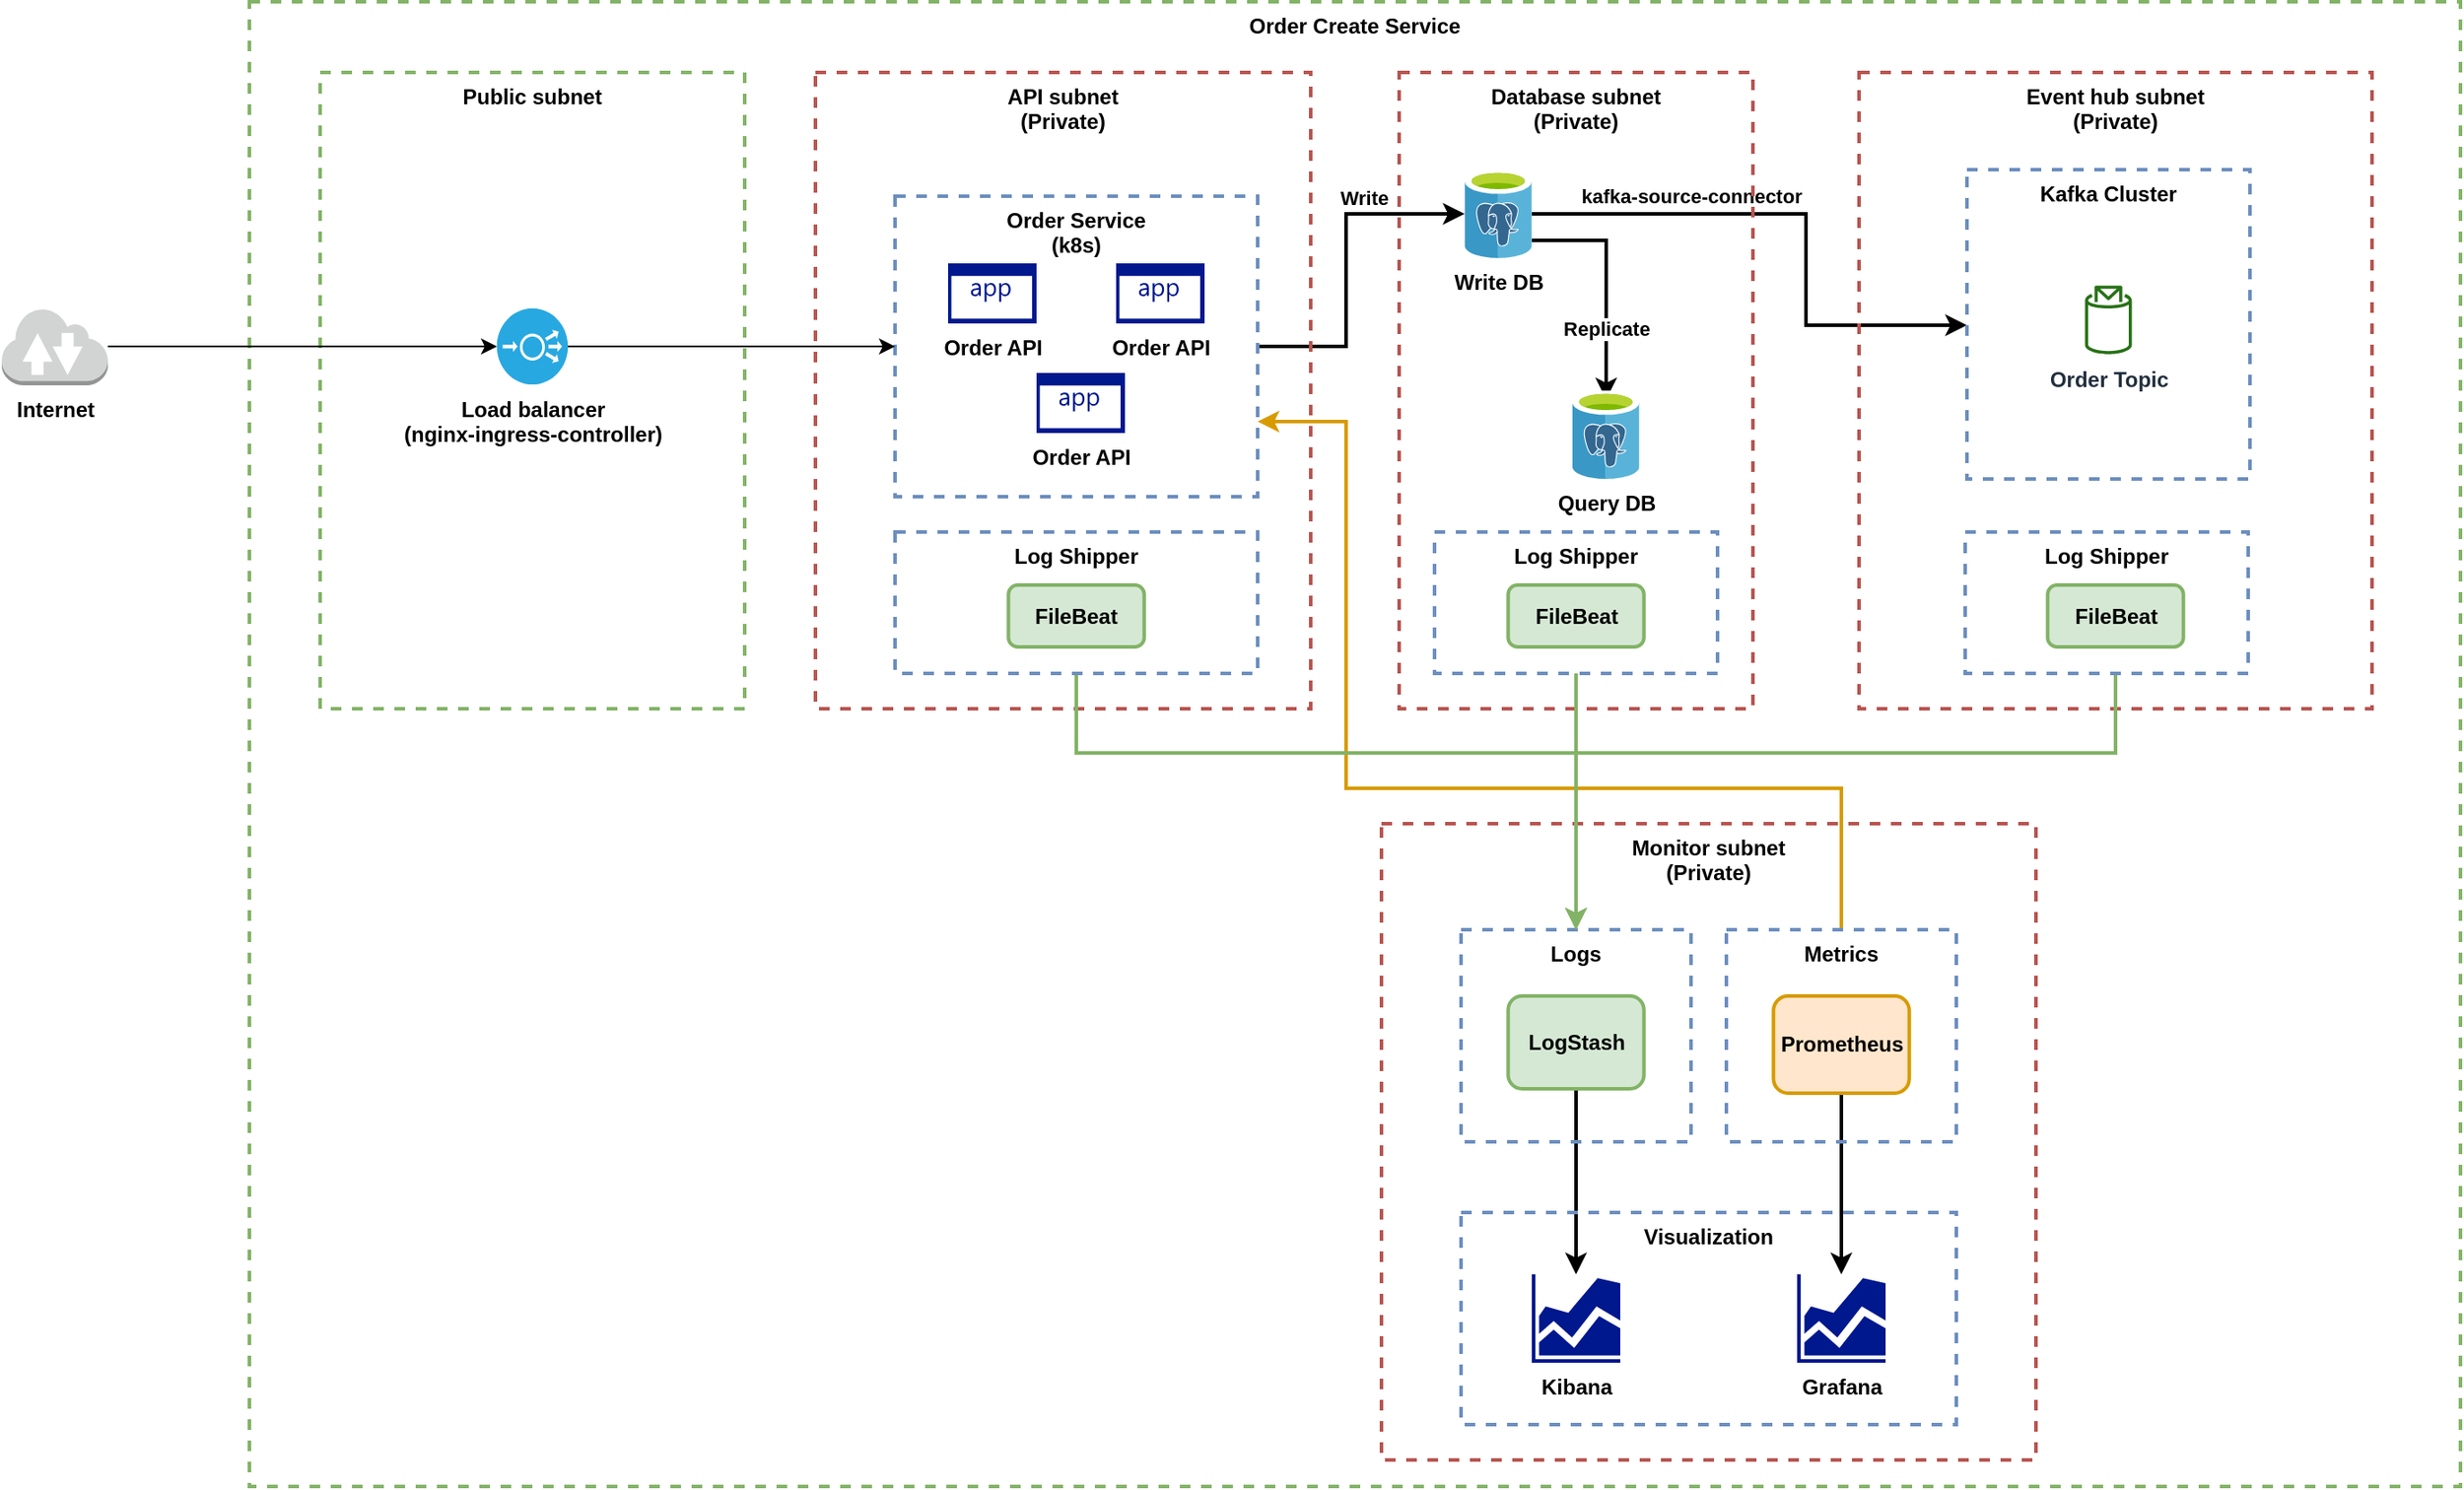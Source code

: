 <mxfile version="13.6.2" type="device"><diagram id="BCpYZK5kg3h4vmnOyPTU" name="Page-1"><mxGraphModel dx="1426" dy="861" grid="1" gridSize="10" guides="1" tooltips="1" connect="1" arrows="1" fold="1" page="1" pageScale="1" pageWidth="827" pageHeight="1169" math="0" shadow="0"><root><mxCell id="0"/><mxCell id="1" parent="0"/><mxCell id="qjb_JrC6NtI-PYM16nZj-6" value="Order Create Service" style="strokeColor=#82b366;dashed=1;verticalAlign=top;fontStyle=1;fillColor=none;strokeWidth=2;" parent="1" vertex="1"><mxGeometry x="260" y="160" width="1250" height="840" as="geometry"/></mxCell><mxCell id="qjb_JrC6NtI-PYM16nZj-94" value="" style="edgeStyle=orthogonalEdgeStyle;rounded=0;orthogonalLoop=1;jettySize=auto;html=1;strokeWidth=2;" parent="1" source="qjb_JrC6NtI-PYM16nZj-92" target="qjb_JrC6NtI-PYM16nZj-84" edge="1"><mxGeometry relative="1" as="geometry"><Array as="points"><mxPoint x="1140" y="280"/><mxPoint x="1140" y="343"/></Array></mxGeometry></mxCell><mxCell id="qjb_JrC6NtI-PYM16nZj-95" value="&lt;b&gt;kafka-source-connector&lt;/b&gt;" style="edgeLabel;html=1;align=center;verticalAlign=middle;resizable=0;points=[];" parent="qjb_JrC6NtI-PYM16nZj-94" vertex="1" connectable="0"><mxGeometry x="-0.253" y="-28" relative="1" as="geometry"><mxPoint x="-25.3" y="-38.06" as="offset"/></mxGeometry></mxCell><mxCell id="qjb_JrC6NtI-PYM16nZj-14" value="Database subnet&#10;(Private)" style="strokeColor=#b85450;dashed=1;verticalAlign=top;fontStyle=1;strokeWidth=2;fillColor=none;" parent="1" vertex="1"><mxGeometry x="910" y="200" width="200" height="360" as="geometry"/></mxCell><mxCell id="qjb_JrC6NtI-PYM16nZj-63" style="edgeStyle=orthogonalEdgeStyle;rounded=0;orthogonalLoop=1;jettySize=auto;html=1;exitX=1;exitY=0.5;exitDx=0;exitDy=0;strokeWidth=2;" parent="1" source="qjb_JrC6NtI-PYM16nZj-12" target="qjb_JrC6NtI-PYM16nZj-92" edge="1"><mxGeometry relative="1" as="geometry"><mxPoint x="910" y="355" as="targetPoint"/><Array as="points"><mxPoint x="880" y="355"/><mxPoint x="880" y="280"/></Array></mxGeometry></mxCell><mxCell id="qjb_JrC6NtI-PYM16nZj-64" value="&lt;b&gt;Write&lt;/b&gt;" style="edgeLabel;html=1;align=center;verticalAlign=middle;resizable=0;points=[];" parent="qjb_JrC6NtI-PYM16nZj-63" vertex="1" connectable="0"><mxGeometry x="0.011" y="2" relative="1" as="geometry"><mxPoint x="12" y="-37.35" as="offset"/></mxGeometry></mxCell><mxCell id="qjb_JrC6NtI-PYM16nZj-7" value="API subnet&#10;(Private)" style="strokeColor=#b85450;dashed=1;verticalAlign=top;fontStyle=1;strokeWidth=2;fillColor=none;" parent="1" vertex="1"><mxGeometry x="580" y="200" width="280" height="360" as="geometry"/></mxCell><mxCell id="qjb_JrC6NtI-PYM16nZj-12" value="Order Service&#10;(k8s)" style="strokeColor=#6c8ebf;dashed=1;verticalAlign=top;fontStyle=1;strokeWidth=2;fillColor=none;" parent="1" vertex="1"><mxGeometry x="625" y="270" width="205" height="170" as="geometry"/></mxCell><mxCell id="qjb_JrC6NtI-PYM16nZj-2" value="Public subnet" style="strokeColor=#82b366;dashed=1;verticalAlign=top;fontStyle=1;fillColor=none;strokeWidth=2;" parent="1" vertex="1"><mxGeometry x="300" y="200" width="240" height="360" as="geometry"/></mxCell><mxCell id="qjb_JrC6NtI-PYM16nZj-13" style="edgeStyle=orthogonalEdgeStyle;rounded=0;orthogonalLoop=1;jettySize=auto;html=1;entryX=0;entryY=0.5;entryDx=0;entryDy=0;" parent="1" source="qjb_JrC6NtI-PYM16nZj-1" target="qjb_JrC6NtI-PYM16nZj-12" edge="1"><mxGeometry relative="1" as="geometry"><Array as="points"/></mxGeometry></mxCell><mxCell id="qjb_JrC6NtI-PYM16nZj-1" value="&lt;b&gt;Load balancer&lt;br&gt;(nginx-ingress-controller)&lt;/b&gt;" style="fillColor=#28A8E0;verticalLabelPosition=bottom;html=1;strokeColor=#ffffff;verticalAlign=top;align=center;points=[[0.145,0.145,0],[0.5,0,0],[0.855,0.145,0],[1,0.5,0],[0.855,0.855,0],[0.5,1,0],[0.145,0.855,0],[0,0.5,0]];pointerEvents=1;shape=mxgraph.cisco_safe.compositeIcon;bgIcon=ellipse;resIcon=mxgraph.cisco_safe.capability.load_balancer;" parent="1" vertex="1"><mxGeometry x="400" y="333.5" width="40" height="43" as="geometry"/></mxCell><mxCell id="qjb_JrC6NtI-PYM16nZj-5" style="edgeStyle=orthogonalEdgeStyle;rounded=0;orthogonalLoop=1;jettySize=auto;html=1;entryX=0;entryY=0.5;entryDx=0;entryDy=0;entryPerimeter=0;" parent="1" source="qjb_JrC6NtI-PYM16nZj-4" target="qjb_JrC6NtI-PYM16nZj-1" edge="1"><mxGeometry relative="1" as="geometry"/></mxCell><mxCell id="qjb_JrC6NtI-PYM16nZj-4" value="&lt;b&gt;Internet&lt;/b&gt;" style="outlineConnect=0;dashed=0;verticalLabelPosition=bottom;verticalAlign=top;align=center;html=1;shape=mxgraph.aws3.internet_2;fillColor=#D2D3D3;gradientColor=none;strokeWidth=2;" parent="1" vertex="1"><mxGeometry x="120" y="333" width="60" height="44" as="geometry"/></mxCell><mxCell id="qjb_JrC6NtI-PYM16nZj-9" value="Order API" style="aspect=fixed;pointerEvents=1;shadow=0;dashed=0;html=1;strokeColor=none;labelPosition=center;verticalLabelPosition=bottom;verticalAlign=top;align=center;fillColor=#00188D;shape=mxgraph.mscae.enterprise.application;fontStyle=1" parent="1" vertex="1"><mxGeometry x="655" y="308" width="50" height="34" as="geometry"/></mxCell><mxCell id="qjb_JrC6NtI-PYM16nZj-10" value="Order API" style="aspect=fixed;pointerEvents=1;shadow=0;dashed=0;html=1;strokeColor=none;labelPosition=center;verticalLabelPosition=bottom;verticalAlign=top;align=center;fillColor=#00188D;shape=mxgraph.mscae.enterprise.application;fontStyle=1" parent="1" vertex="1"><mxGeometry x="705" y="370" width="50" height="34" as="geometry"/></mxCell><mxCell id="qjb_JrC6NtI-PYM16nZj-11" value="Order API" style="aspect=fixed;pointerEvents=1;shadow=0;dashed=0;html=1;strokeColor=none;labelPosition=center;verticalLabelPosition=bottom;verticalAlign=top;align=center;fillColor=#00188D;shape=mxgraph.mscae.enterprise.application;fontStyle=1" parent="1" vertex="1"><mxGeometry x="750" y="308" width="50" height="34" as="geometry"/></mxCell><mxCell id="qjb_JrC6NtI-PYM16nZj-33" value="Event hub subnet&#10;(Private)" style="strokeColor=#b85450;dashed=1;verticalAlign=top;fontStyle=1;strokeWidth=2;fillColor=none;" parent="1" vertex="1"><mxGeometry x="1170" y="200" width="290" height="360" as="geometry"/></mxCell><mxCell id="qjb_JrC6NtI-PYM16nZj-41" value="Monitor subnet&#10;(Private)" style="strokeColor=#b85450;dashed=1;verticalAlign=top;fontStyle=1;strokeWidth=2;fillColor=none;" parent="1" vertex="1"><mxGeometry x="900" y="625" width="370" height="360" as="geometry"/></mxCell><mxCell id="qjb_JrC6NtI-PYM16nZj-67" value="" style="edgeStyle=orthogonalEdgeStyle;rounded=0;orthogonalLoop=1;jettySize=auto;html=1;strokeWidth=2;exitX=0.5;exitY=1;exitDx=0;exitDy=0;" parent="1" source="qjb_JrC6NtI-PYM16nZj-54" target="qjb_JrC6NtI-PYM16nZj-51" edge="1"><mxGeometry relative="1" as="geometry"/></mxCell><mxCell id="qjb_JrC6NtI-PYM16nZj-42" value="Logs" style="strokeColor=#6c8ebf;dashed=1;verticalAlign=top;fontStyle=1;strokeWidth=2;fillColor=none;" parent="1" vertex="1"><mxGeometry x="945" y="685" width="130" height="120" as="geometry"/></mxCell><mxCell id="qjb_JrC6NtI-PYM16nZj-68" value="" style="edgeStyle=orthogonalEdgeStyle;rounded=0;orthogonalLoop=1;jettySize=auto;html=1;strokeWidth=2;exitX=0.5;exitY=1;exitDx=0;exitDy=0;" parent="1" source="qjb_JrC6NtI-PYM16nZj-53" target="qjb_JrC6NtI-PYM16nZj-52" edge="1"><mxGeometry relative="1" as="geometry"/></mxCell><mxCell id="qjb_JrC6NtI-PYM16nZj-100" style="edgeStyle=orthogonalEdgeStyle;rounded=0;orthogonalLoop=1;jettySize=auto;html=1;entryX=1;entryY=0.75;entryDx=0;entryDy=0;strokeWidth=2;fillColor=#ffe6cc;strokeColor=#d79b00;" parent="1" source="qjb_JrC6NtI-PYM16nZj-49" target="qjb_JrC6NtI-PYM16nZj-12" edge="1"><mxGeometry relative="1" as="geometry"><Array as="points"><mxPoint x="1160" y="605"/><mxPoint x="880" y="605"/><mxPoint x="880" y="397"/></Array></mxGeometry></mxCell><mxCell id="qjb_JrC6NtI-PYM16nZj-49" value="Metrics" style="strokeColor=#6c8ebf;dashed=1;verticalAlign=top;fontStyle=1;strokeWidth=2;fillColor=none;" parent="1" vertex="1"><mxGeometry x="1095" y="685" width="130" height="120" as="geometry"/></mxCell><mxCell id="qjb_JrC6NtI-PYM16nZj-50" value="Visualization" style="strokeColor=#6c8ebf;dashed=1;verticalAlign=top;fontStyle=1;strokeWidth=2;fillColor=none;" parent="1" vertex="1"><mxGeometry x="945" y="845" width="280" height="120" as="geometry"/></mxCell><mxCell id="qjb_JrC6NtI-PYM16nZj-51" value="Kibana" style="aspect=fixed;pointerEvents=1;shadow=0;dashed=0;html=1;strokeColor=none;labelPosition=center;verticalLabelPosition=bottom;verticalAlign=top;align=center;fillColor=#00188D;shape=mxgraph.mscae.general.graph;fontStyle=1" parent="1" vertex="1"><mxGeometry x="985.01" y="880" width="50" height="50" as="geometry"/></mxCell><mxCell id="qjb_JrC6NtI-PYM16nZj-52" value="Grafana" style="aspect=fixed;pointerEvents=1;shadow=0;dashed=0;html=1;strokeColor=none;labelPosition=center;verticalLabelPosition=bottom;verticalAlign=top;align=center;fillColor=#00188D;shape=mxgraph.mscae.general.graph;fontStyle=1" parent="1" vertex="1"><mxGeometry x="1135" y="880" width="50" height="50" as="geometry"/></mxCell><mxCell id="qjb_JrC6NtI-PYM16nZj-53" value="&lt;b&gt;Prometheus&lt;/b&gt;" style="rounded=1;whiteSpace=wrap;html=1;strokeWidth=2;fillColor=#ffe6cc;strokeColor=#d79b00;" parent="1" vertex="1"><mxGeometry x="1121.63" y="722.5" width="76.75" height="55" as="geometry"/></mxCell><mxCell id="qjb_JrC6NtI-PYM16nZj-54" value="&lt;b&gt;LogStash&lt;/b&gt;" style="rounded=1;whiteSpace=wrap;html=1;strokeWidth=2;fillColor=#d5e8d4;strokeColor=#82b366;" parent="1" vertex="1"><mxGeometry x="971.63" y="722.5" width="76.75" height="52.5" as="geometry"/></mxCell><mxCell id="qjb_JrC6NtI-PYM16nZj-97" style="edgeStyle=orthogonalEdgeStyle;rounded=0;orthogonalLoop=1;jettySize=auto;html=1;strokeWidth=2;fillColor=#d5e8d4;strokeColor=#82b366;" parent="1" source="qjb_JrC6NtI-PYM16nZj-56" target="qjb_JrC6NtI-PYM16nZj-42" edge="1"><mxGeometry relative="1" as="geometry"><Array as="points"><mxPoint x="728" y="585"/><mxPoint x="1010" y="585"/></Array></mxGeometry></mxCell><mxCell id="qjb_JrC6NtI-PYM16nZj-56" value="Log Shipper" style="strokeColor=#6c8ebf;dashed=1;verticalAlign=top;fontStyle=1;strokeWidth=2;fillColor=none;" parent="1" vertex="1"><mxGeometry x="625" y="460" width="205" height="80" as="geometry"/></mxCell><mxCell id="qjb_JrC6NtI-PYM16nZj-57" value="&lt;b&gt;FileBeat&lt;/b&gt;" style="rounded=1;whiteSpace=wrap;html=1;strokeWidth=2;fillColor=#d5e8d4;strokeColor=#82b366;" parent="1" vertex="1"><mxGeometry x="689.12" y="490" width="76.75" height="35" as="geometry"/></mxCell><mxCell id="qjb_JrC6NtI-PYM16nZj-98" style="edgeStyle=orthogonalEdgeStyle;rounded=0;orthogonalLoop=1;jettySize=auto;html=1;entryX=0.5;entryY=0;entryDx=0;entryDy=0;strokeWidth=2;fillColor=#d5e8d4;strokeColor=#82b366;" parent="1" source="qjb_JrC6NtI-PYM16nZj-58" target="qjb_JrC6NtI-PYM16nZj-42" edge="1"><mxGeometry relative="1" as="geometry"><Array as="points"><mxPoint x="1315" y="585"/><mxPoint x="1010" y="585"/></Array></mxGeometry></mxCell><mxCell id="qjb_JrC6NtI-PYM16nZj-58" value="Log Shipper" style="strokeColor=#6c8ebf;dashed=1;verticalAlign=top;fontStyle=1;strokeWidth=2;fillColor=none;" parent="1" vertex="1"><mxGeometry x="1230" y="460" width="160" height="80" as="geometry"/></mxCell><mxCell id="qjb_JrC6NtI-PYM16nZj-59" value="&lt;b&gt;FileBeat&lt;/b&gt;" style="rounded=1;whiteSpace=wrap;html=1;strokeWidth=2;fillColor=#d5e8d4;strokeColor=#82b366;" parent="1" vertex="1"><mxGeometry x="1276.62" y="490" width="76.75" height="35" as="geometry"/></mxCell><mxCell id="qjb_JrC6NtI-PYM16nZj-96" style="edgeStyle=orthogonalEdgeStyle;rounded=0;orthogonalLoop=1;jettySize=auto;html=1;strokeWidth=2;fillColor=#d5e8d4;strokeColor=#82b366;" parent="1" source="qjb_JrC6NtI-PYM16nZj-70" target="qjb_JrC6NtI-PYM16nZj-42" edge="1"><mxGeometry relative="1" as="geometry"/></mxCell><mxCell id="qjb_JrC6NtI-PYM16nZj-70" value="Log Shipper" style="strokeColor=#6c8ebf;dashed=1;verticalAlign=top;fontStyle=1;strokeWidth=2;fillColor=none;" parent="1" vertex="1"><mxGeometry x="930" y="460" width="160" height="80" as="geometry"/></mxCell><mxCell id="qjb_JrC6NtI-PYM16nZj-71" value="&lt;b&gt;FileBeat&lt;/b&gt;" style="rounded=1;whiteSpace=wrap;html=1;strokeWidth=2;fillColor=#d5e8d4;strokeColor=#82b366;" parent="1" vertex="1"><mxGeometry x="971.63" y="490" width="76.75" height="35" as="geometry"/></mxCell><mxCell id="qjb_JrC6NtI-PYM16nZj-84" value="Kafka Cluster" style="strokeColor=#6c8ebf;dashed=1;verticalAlign=top;fontStyle=1;strokeWidth=2;fillColor=none;" parent="1" vertex="1"><mxGeometry x="1231" y="255" width="160" height="175" as="geometry"/></mxCell><mxCell id="qjb_JrC6NtI-PYM16nZj-85" value="Order Topic" style="outlineConnect=0;fontColor=#232F3E;gradientColor=none;fillColor=#277116;strokeColor=none;dashed=0;verticalLabelPosition=bottom;verticalAlign=top;align=center;html=1;fontSize=12;fontStyle=1;aspect=fixed;pointerEvents=1;shape=mxgraph.aws4.topic_2;" parent="1" vertex="1"><mxGeometry x="1297.74" y="320.5" width="26.5" height="39" as="geometry"/></mxCell><mxCell id="qjb_JrC6NtI-PYM16nZj-90" style="edgeStyle=orthogonalEdgeStyle;rounded=0;orthogonalLoop=1;jettySize=auto;html=1;entryX=0.505;entryY=0.1;entryDx=0;entryDy=0;entryPerimeter=0;strokeWidth=2;" parent="1" source="qjb_JrC6NtI-PYM16nZj-92" target="qjb_JrC6NtI-PYM16nZj-93" edge="1"><mxGeometry relative="1" as="geometry"><Array as="points"><mxPoint x="1027" y="295"/></Array></mxGeometry></mxCell><mxCell id="qjb_JrC6NtI-PYM16nZj-91" value="&lt;b&gt;Replicate&lt;/b&gt;" style="edgeLabel;html=1;align=center;verticalAlign=middle;resizable=0;points=[];" parent="qjb_JrC6NtI-PYM16nZj-90" vertex="1" connectable="0"><mxGeometry x="0.161" y="-2" relative="1" as="geometry"><mxPoint x="1.8" y="15.58" as="offset"/></mxGeometry></mxCell><mxCell id="qjb_JrC6NtI-PYM16nZj-92" value="&lt;b&gt;Write DB&lt;/b&gt;" style="aspect=fixed;html=1;points=[];align=center;image;fontSize=12;image=img/lib/mscae/Azure_Database_for_PostgreSQL_servers.svg;labelBackgroundColor=#ffffff;strokeColor=#000000;strokeWidth=2;fillColor=none;" parent="1" vertex="1"><mxGeometry x="947.01" y="255" width="38" height="50" as="geometry"/></mxCell><mxCell id="qjb_JrC6NtI-PYM16nZj-93" value="&lt;b&gt;Query DB&lt;/b&gt;" style="aspect=fixed;html=1;points=[];align=center;image;fontSize=12;image=img/lib/mscae/Azure_Database_for_PostgreSQL_servers.svg;labelBackgroundColor=#ffffff;strokeColor=#000000;strokeWidth=2;fillColor=none;" parent="1" vertex="1"><mxGeometry x="1007.86" y="380" width="38" height="50" as="geometry"/></mxCell></root></mxGraphModel></diagram></mxfile>